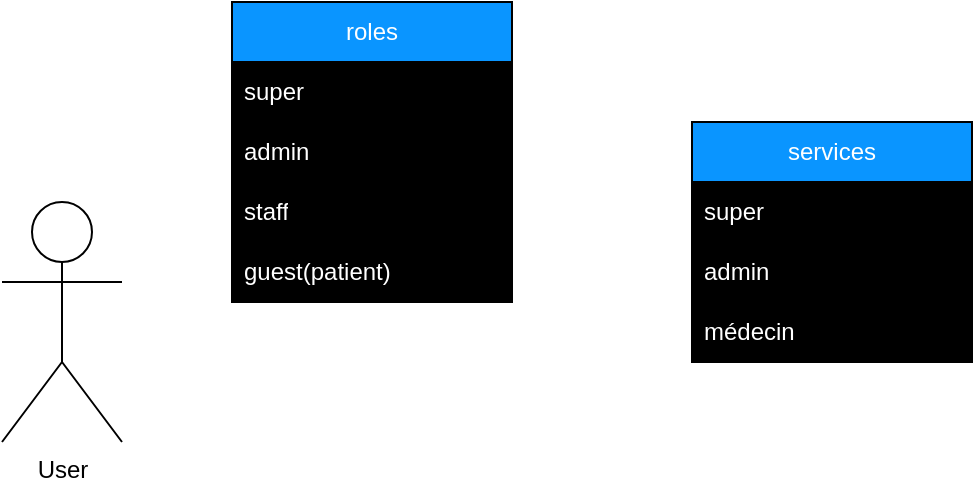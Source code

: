 <mxfile version="21.6.9" type="github">
  <diagram name="Page-1" id="pXtxrxTZ4QId9tGhRIVe">
    <mxGraphModel dx="1194" dy="768" grid="1" gridSize="10" guides="1" tooltips="1" connect="1" arrows="1" fold="1" page="1" pageScale="1" pageWidth="827" pageHeight="1169" math="0" shadow="0">
      <root>
        <mxCell id="0" />
        <mxCell id="1" parent="0" />
        <mxCell id="KMkT4XTFU-tyP4uxsaWW-1" value="User" style="shape=umlActor;verticalLabelPosition=bottom;verticalAlign=top;html=1;outlineConnect=0;" vertex="1" parent="1">
          <mxGeometry x="85" y="320" width="60" height="120" as="geometry" />
        </mxCell>
        <mxCell id="KMkT4XTFU-tyP4uxsaWW-2" value="&lt;font color=&quot;#ffffff&quot;&gt;roles&lt;/font&gt;" style="swimlane;fontStyle=0;childLayout=stackLayout;horizontal=1;startSize=30;horizontalStack=0;resizeParent=1;resizeParentMax=0;resizeLast=0;collapsible=1;marginBottom=0;whiteSpace=wrap;html=1;fillColor=#0A95FF;strokeColor=#000000;" vertex="1" parent="1">
          <mxGeometry x="200" y="220" width="140" height="150" as="geometry" />
        </mxCell>
        <mxCell id="KMkT4XTFU-tyP4uxsaWW-3" value="&lt;font color=&quot;#ffffff&quot;&gt;super&lt;/font&gt;" style="text;strokeColor=none;fillColor=#000000;align=left;verticalAlign=middle;spacingLeft=4;spacingRight=4;overflow=hidden;points=[[0,0.5],[1,0.5]];portConstraint=eastwest;rotatable=0;whiteSpace=wrap;html=1;" vertex="1" parent="KMkT4XTFU-tyP4uxsaWW-2">
          <mxGeometry y="30" width="140" height="30" as="geometry" />
        </mxCell>
        <mxCell id="KMkT4XTFU-tyP4uxsaWW-4" value="&lt;font color=&quot;#ffffff&quot;&gt;admin&lt;/font&gt;" style="text;strokeColor=none;fillColor=#000000;align=left;verticalAlign=middle;spacingLeft=4;spacingRight=4;overflow=hidden;points=[[0,0.5],[1,0.5]];portConstraint=eastwest;rotatable=0;whiteSpace=wrap;html=1;" vertex="1" parent="KMkT4XTFU-tyP4uxsaWW-2">
          <mxGeometry y="60" width="140" height="30" as="geometry" />
        </mxCell>
        <mxCell id="KMkT4XTFU-tyP4uxsaWW-13" value="&lt;font color=&quot;#ffffff&quot;&gt;staff&lt;/font&gt;" style="text;strokeColor=none;fillColor=#000000;align=left;verticalAlign=middle;spacingLeft=4;spacingRight=4;overflow=hidden;points=[[0,0.5],[1,0.5]];portConstraint=eastwest;rotatable=0;whiteSpace=wrap;html=1;" vertex="1" parent="KMkT4XTFU-tyP4uxsaWW-2">
          <mxGeometry y="90" width="140" height="30" as="geometry" />
        </mxCell>
        <mxCell id="KMkT4XTFU-tyP4uxsaWW-14" value="&lt;font color=&quot;#ffffff&quot;&gt;guest(patient)&lt;/font&gt;" style="text;strokeColor=none;fillColor=#000000;align=left;verticalAlign=middle;spacingLeft=4;spacingRight=4;overflow=hidden;points=[[0,0.5],[1,0.5]];portConstraint=eastwest;rotatable=0;whiteSpace=wrap;html=1;" vertex="1" parent="KMkT4XTFU-tyP4uxsaWW-2">
          <mxGeometry y="120" width="140" height="30" as="geometry" />
        </mxCell>
        <mxCell id="KMkT4XTFU-tyP4uxsaWW-6" value="&lt;font color=&quot;#ffffff&quot;&gt;services&lt;/font&gt;" style="swimlane;fontStyle=0;childLayout=stackLayout;horizontal=1;startSize=30;horizontalStack=0;resizeParent=1;resizeParentMax=0;resizeLast=0;collapsible=1;marginBottom=0;whiteSpace=wrap;html=1;fillColor=#0A95FF;strokeColor=#000000;" vertex="1" parent="1">
          <mxGeometry x="430" y="280" width="140" height="120" as="geometry" />
        </mxCell>
        <mxCell id="KMkT4XTFU-tyP4uxsaWW-7" value="&lt;font color=&quot;#ffffff&quot;&gt;super&lt;/font&gt;" style="text;strokeColor=none;fillColor=#000000;align=left;verticalAlign=middle;spacingLeft=4;spacingRight=4;overflow=hidden;points=[[0,0.5],[1,0.5]];portConstraint=eastwest;rotatable=0;whiteSpace=wrap;html=1;" vertex="1" parent="KMkT4XTFU-tyP4uxsaWW-6">
          <mxGeometry y="30" width="140" height="30" as="geometry" />
        </mxCell>
        <mxCell id="KMkT4XTFU-tyP4uxsaWW-8" value="&lt;font color=&quot;#ffffff&quot;&gt;admin&lt;/font&gt;" style="text;strokeColor=none;fillColor=#000000;align=left;verticalAlign=middle;spacingLeft=4;spacingRight=4;overflow=hidden;points=[[0,0.5],[1,0.5]];portConstraint=eastwest;rotatable=0;whiteSpace=wrap;html=1;" vertex="1" parent="KMkT4XTFU-tyP4uxsaWW-6">
          <mxGeometry y="60" width="140" height="30" as="geometry" />
        </mxCell>
        <mxCell id="KMkT4XTFU-tyP4uxsaWW-9" value="&lt;font color=&quot;#ffffff&quot;&gt;médecin&lt;/font&gt;" style="text;strokeColor=none;fillColor=#000000;align=left;verticalAlign=middle;spacingLeft=4;spacingRight=4;overflow=hidden;points=[[0,0.5],[1,0.5]];portConstraint=eastwest;rotatable=0;whiteSpace=wrap;html=1;" vertex="1" parent="KMkT4XTFU-tyP4uxsaWW-6">
          <mxGeometry y="90" width="140" height="30" as="geometry" />
        </mxCell>
      </root>
    </mxGraphModel>
  </diagram>
</mxfile>
